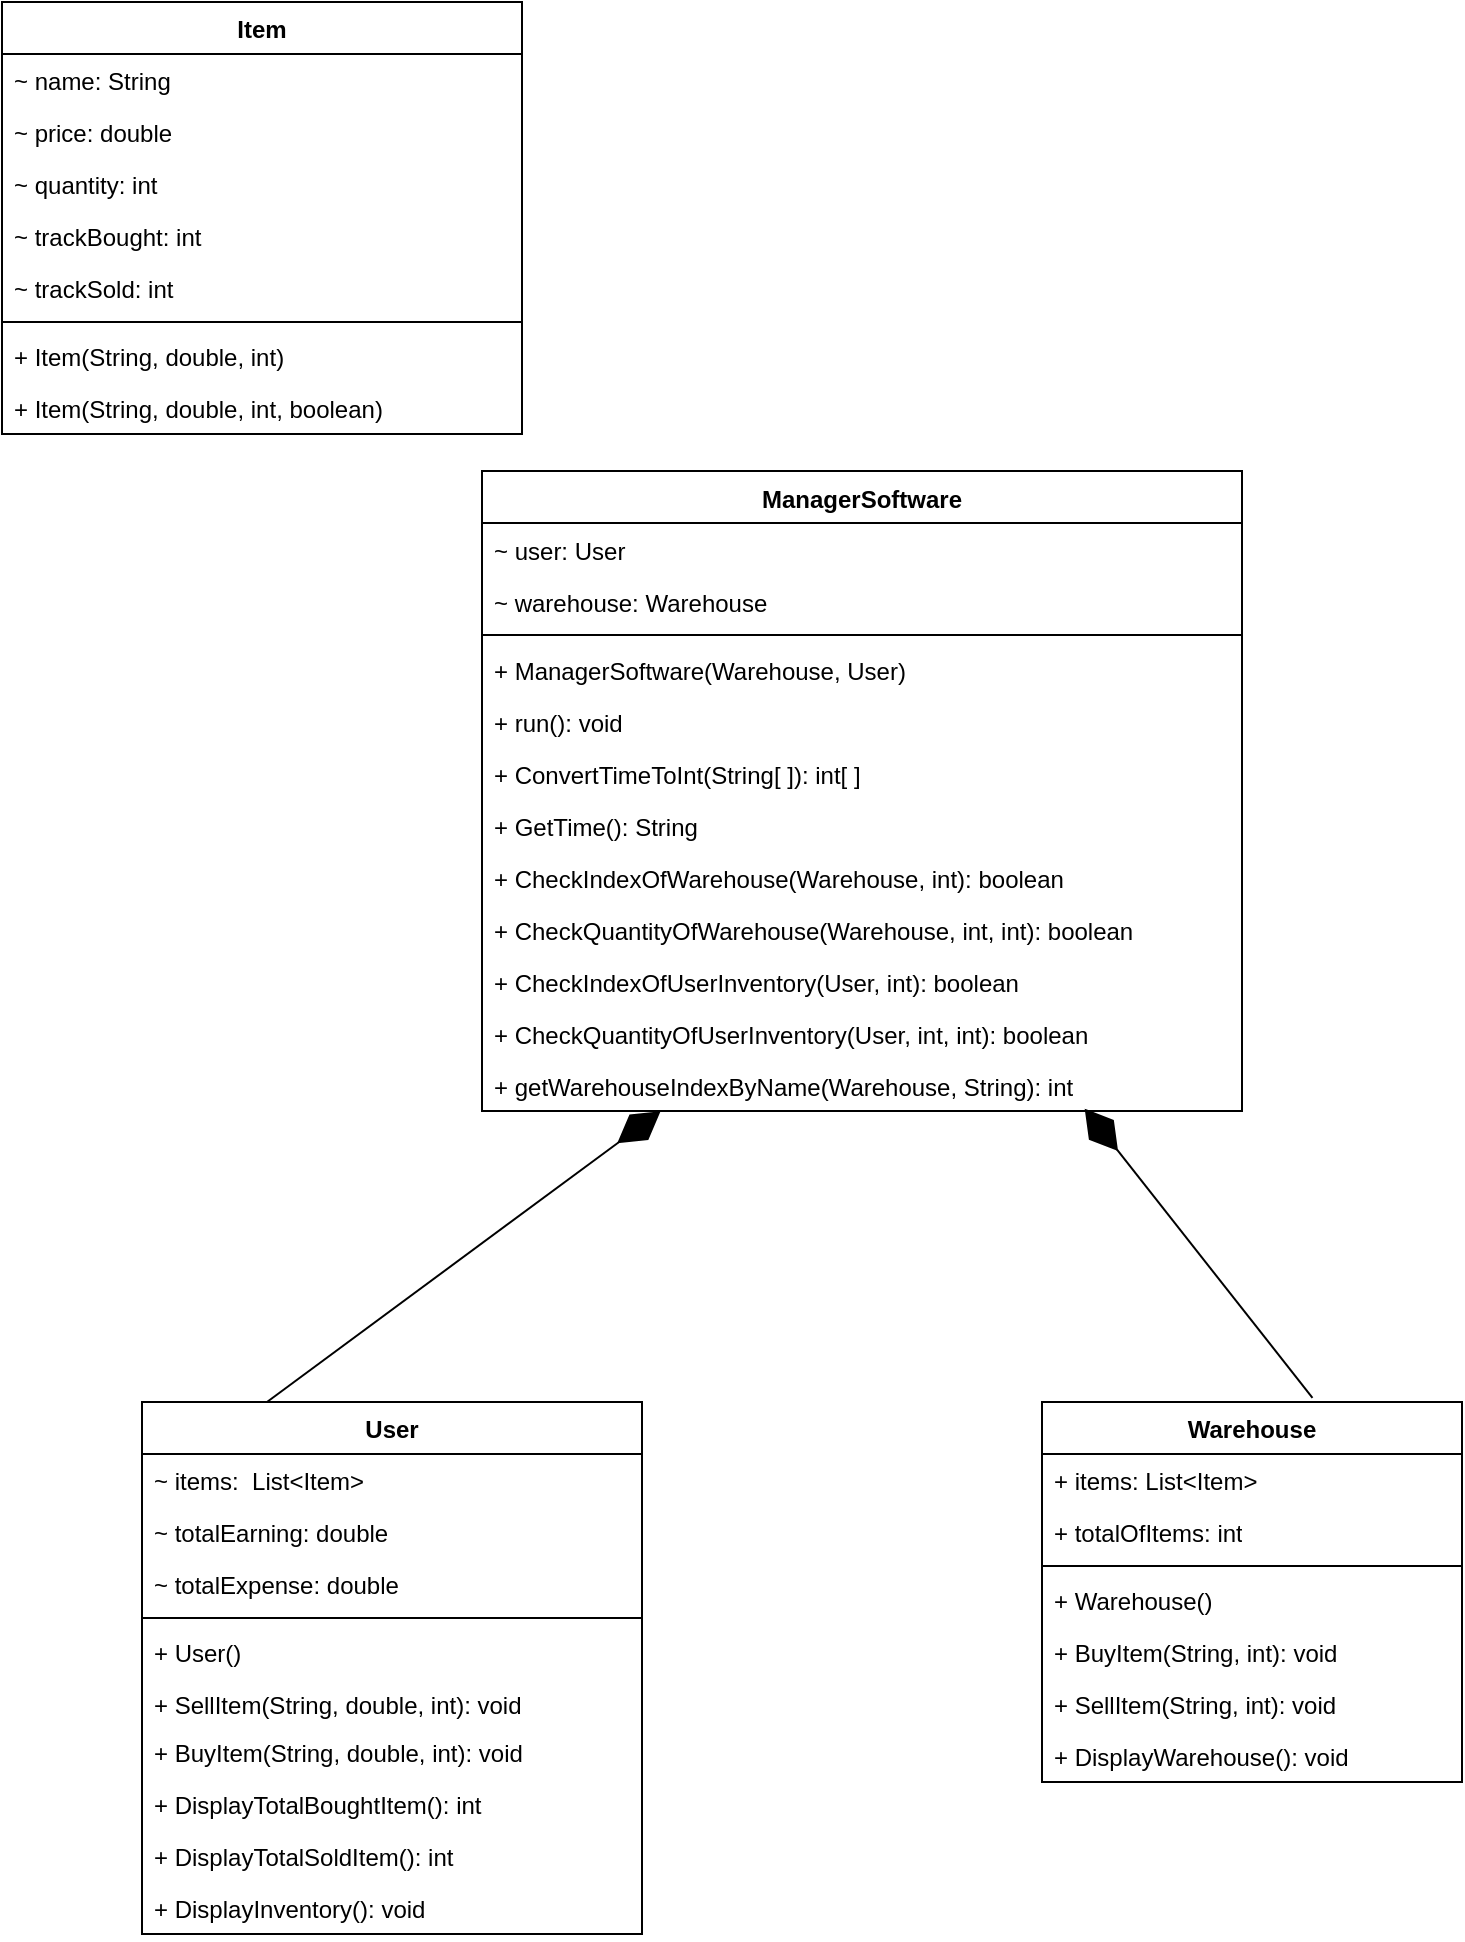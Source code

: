 <mxfile version="22.0.0" type="device">
  <diagram id="C5RBs43oDa-KdzZeNtuy" name="Page-1">
    <mxGraphModel dx="1034" dy="511" grid="1" gridSize="10" guides="1" tooltips="1" connect="1" arrows="1" fold="1" page="1" pageScale="1" pageWidth="827" pageHeight="1169" math="0" shadow="0">
      <root>
        <mxCell id="WIyWlLk6GJQsqaUBKTNV-0" />
        <mxCell id="WIyWlLk6GJQsqaUBKTNV-1" parent="WIyWlLk6GJQsqaUBKTNV-0" />
        <mxCell id="JOgbCni8MFfcK3BTkWXe-0" value="ManagerSoftware" style="swimlane;fontStyle=1;align=center;verticalAlign=top;childLayout=stackLayout;horizontal=1;startSize=26;horizontalStack=0;resizeParent=1;resizeParentMax=0;resizeLast=0;collapsible=1;marginBottom=0;whiteSpace=wrap;html=1;" vertex="1" parent="WIyWlLk6GJQsqaUBKTNV-1">
          <mxGeometry x="270" y="264.5" width="380" height="320" as="geometry" />
        </mxCell>
        <mxCell id="JOgbCni8MFfcK3BTkWXe-4" value="~ user: User" style="text;strokeColor=none;fillColor=none;align=left;verticalAlign=top;spacingLeft=4;spacingRight=4;overflow=hidden;rotatable=0;points=[[0,0.5],[1,0.5]];portConstraint=eastwest;whiteSpace=wrap;html=1;" vertex="1" parent="JOgbCni8MFfcK3BTkWXe-0">
          <mxGeometry y="26" width="380" height="26" as="geometry" />
        </mxCell>
        <mxCell id="JOgbCni8MFfcK3BTkWXe-1" value="~ warehouse: Warehouse" style="text;strokeColor=none;fillColor=none;align=left;verticalAlign=top;spacingLeft=4;spacingRight=4;overflow=hidden;rotatable=0;points=[[0,0.5],[1,0.5]];portConstraint=eastwest;whiteSpace=wrap;html=1;" vertex="1" parent="JOgbCni8MFfcK3BTkWXe-0">
          <mxGeometry y="52" width="380" height="26" as="geometry" />
        </mxCell>
        <mxCell id="JOgbCni8MFfcK3BTkWXe-2" value="" style="line;strokeWidth=1;fillColor=none;align=left;verticalAlign=middle;spacingTop=-1;spacingLeft=3;spacingRight=3;rotatable=0;labelPosition=right;points=[];portConstraint=eastwest;strokeColor=inherit;" vertex="1" parent="JOgbCni8MFfcK3BTkWXe-0">
          <mxGeometry y="78" width="380" height="8" as="geometry" />
        </mxCell>
        <mxCell id="JOgbCni8MFfcK3BTkWXe-13" value="+ ManagerSoftware(Warehouse, User)" style="text;strokeColor=none;fillColor=none;align=left;verticalAlign=top;spacingLeft=4;spacingRight=4;overflow=hidden;rotatable=0;points=[[0,0.5],[1,0.5]];portConstraint=eastwest;whiteSpace=wrap;html=1;" vertex="1" parent="JOgbCni8MFfcK3BTkWXe-0">
          <mxGeometry y="86" width="380" height="26" as="geometry" />
        </mxCell>
        <mxCell id="JOgbCni8MFfcK3BTkWXe-14" value="+ run(): void" style="text;strokeColor=none;fillColor=none;align=left;verticalAlign=top;spacingLeft=4;spacingRight=4;overflow=hidden;rotatable=0;points=[[0,0.5],[1,0.5]];portConstraint=eastwest;whiteSpace=wrap;html=1;" vertex="1" parent="JOgbCni8MFfcK3BTkWXe-0">
          <mxGeometry y="112" width="380" height="26" as="geometry" />
        </mxCell>
        <mxCell id="JOgbCni8MFfcK3BTkWXe-15" value="+ ConvertTimeToInt(String[ ]): int[ ]" style="text;strokeColor=none;fillColor=none;align=left;verticalAlign=top;spacingLeft=4;spacingRight=4;overflow=hidden;rotatable=0;points=[[0,0.5],[1,0.5]];portConstraint=eastwest;whiteSpace=wrap;html=1;" vertex="1" parent="JOgbCni8MFfcK3BTkWXe-0">
          <mxGeometry y="138" width="380" height="26" as="geometry" />
        </mxCell>
        <mxCell id="JOgbCni8MFfcK3BTkWXe-16" value="+ GetTime(): String" style="text;strokeColor=none;fillColor=none;align=left;verticalAlign=top;spacingLeft=4;spacingRight=4;overflow=hidden;rotatable=0;points=[[0,0.5],[1,0.5]];portConstraint=eastwest;whiteSpace=wrap;html=1;" vertex="1" parent="JOgbCni8MFfcK3BTkWXe-0">
          <mxGeometry y="164" width="380" height="26" as="geometry" />
        </mxCell>
        <mxCell id="JOgbCni8MFfcK3BTkWXe-17" value="+ CheckIndexOfWarehouse(Warehouse, int): boolean" style="text;strokeColor=none;fillColor=none;align=left;verticalAlign=top;spacingLeft=4;spacingRight=4;overflow=hidden;rotatable=0;points=[[0,0.5],[1,0.5]];portConstraint=eastwest;whiteSpace=wrap;html=1;" vertex="1" parent="JOgbCni8MFfcK3BTkWXe-0">
          <mxGeometry y="190" width="380" height="26" as="geometry" />
        </mxCell>
        <mxCell id="JOgbCni8MFfcK3BTkWXe-18" value="+ CheckQuantityOfWarehouse(Warehouse, int, int): boolean" style="text;strokeColor=none;fillColor=none;align=left;verticalAlign=top;spacingLeft=4;spacingRight=4;overflow=hidden;rotatable=0;points=[[0,0.5],[1,0.5]];portConstraint=eastwest;whiteSpace=wrap;html=1;" vertex="1" parent="JOgbCni8MFfcK3BTkWXe-0">
          <mxGeometry y="216" width="380" height="26" as="geometry" />
        </mxCell>
        <mxCell id="JOgbCni8MFfcK3BTkWXe-19" value="+ CheckIndexOfUserInventory(User, int): boolean" style="text;strokeColor=none;fillColor=none;align=left;verticalAlign=top;spacingLeft=4;spacingRight=4;overflow=hidden;rotatable=0;points=[[0,0.5],[1,0.5]];portConstraint=eastwest;whiteSpace=wrap;html=1;" vertex="1" parent="JOgbCni8MFfcK3BTkWXe-0">
          <mxGeometry y="242" width="380" height="26" as="geometry" />
        </mxCell>
        <mxCell id="JOgbCni8MFfcK3BTkWXe-20" value="+ CheckQuantityOfUserInventory(User, int, int): boolean" style="text;strokeColor=none;fillColor=none;align=left;verticalAlign=top;spacingLeft=4;spacingRight=4;overflow=hidden;rotatable=0;points=[[0,0.5],[1,0.5]];portConstraint=eastwest;whiteSpace=wrap;html=1;" vertex="1" parent="JOgbCni8MFfcK3BTkWXe-0">
          <mxGeometry y="268" width="380" height="26" as="geometry" />
        </mxCell>
        <mxCell id="JOgbCni8MFfcK3BTkWXe-6" value="+ getWarehouseIndexByName(Warehouse, String): int" style="text;strokeColor=none;fillColor=none;align=left;verticalAlign=top;spacingLeft=4;spacingRight=4;overflow=hidden;rotatable=0;points=[[0,0.5],[1,0.5]];portConstraint=eastwest;whiteSpace=wrap;html=1;" vertex="1" parent="JOgbCni8MFfcK3BTkWXe-0">
          <mxGeometry y="294" width="380" height="26" as="geometry" />
        </mxCell>
        <mxCell id="JOgbCni8MFfcK3BTkWXe-21" value="User" style="swimlane;fontStyle=1;align=center;verticalAlign=top;childLayout=stackLayout;horizontal=1;startSize=26;horizontalStack=0;resizeParent=1;resizeParentMax=0;resizeLast=0;collapsible=1;marginBottom=0;whiteSpace=wrap;html=1;" vertex="1" parent="WIyWlLk6GJQsqaUBKTNV-1">
          <mxGeometry x="100" y="730" width="250" height="266" as="geometry" />
        </mxCell>
        <mxCell id="JOgbCni8MFfcK3BTkWXe-22" value="~ items:&amp;nbsp; List&amp;lt;Item&amp;gt;" style="text;strokeColor=none;fillColor=none;align=left;verticalAlign=top;spacingLeft=4;spacingRight=4;overflow=hidden;rotatable=0;points=[[0,0.5],[1,0.5]];portConstraint=eastwest;whiteSpace=wrap;html=1;" vertex="1" parent="JOgbCni8MFfcK3BTkWXe-21">
          <mxGeometry y="26" width="250" height="26" as="geometry" />
        </mxCell>
        <mxCell id="JOgbCni8MFfcK3BTkWXe-25" value="~ totalEarning: double" style="text;strokeColor=none;fillColor=none;align=left;verticalAlign=top;spacingLeft=4;spacingRight=4;overflow=hidden;rotatable=0;points=[[0,0.5],[1,0.5]];portConstraint=eastwest;whiteSpace=wrap;html=1;" vertex="1" parent="JOgbCni8MFfcK3BTkWXe-21">
          <mxGeometry y="52" width="250" height="26" as="geometry" />
        </mxCell>
        <mxCell id="JOgbCni8MFfcK3BTkWXe-27" value="~ totalExpense: double" style="text;strokeColor=none;fillColor=none;align=left;verticalAlign=top;spacingLeft=4;spacingRight=4;overflow=hidden;rotatable=0;points=[[0,0.5],[1,0.5]];portConstraint=eastwest;whiteSpace=wrap;html=1;" vertex="1" parent="JOgbCni8MFfcK3BTkWXe-21">
          <mxGeometry y="78" width="250" height="26" as="geometry" />
        </mxCell>
        <mxCell id="JOgbCni8MFfcK3BTkWXe-23" value="" style="line;strokeWidth=1;fillColor=none;align=left;verticalAlign=middle;spacingTop=-1;spacingLeft=3;spacingRight=3;rotatable=0;labelPosition=right;points=[];portConstraint=eastwest;strokeColor=inherit;" vertex="1" parent="JOgbCni8MFfcK3BTkWXe-21">
          <mxGeometry y="104" width="250" height="8" as="geometry" />
        </mxCell>
        <mxCell id="JOgbCni8MFfcK3BTkWXe-24" value="+ User()" style="text;strokeColor=none;fillColor=none;align=left;verticalAlign=top;spacingLeft=4;spacingRight=4;overflow=hidden;rotatable=0;points=[[0,0.5],[1,0.5]];portConstraint=eastwest;whiteSpace=wrap;html=1;" vertex="1" parent="JOgbCni8MFfcK3BTkWXe-21">
          <mxGeometry y="112" width="250" height="26" as="geometry" />
        </mxCell>
        <mxCell id="JOgbCni8MFfcK3BTkWXe-31" value="+ SellItem(String, double, int): void" style="text;strokeColor=none;fillColor=none;align=left;verticalAlign=top;spacingLeft=4;spacingRight=4;overflow=hidden;rotatable=0;points=[[0,0.5],[1,0.5]];portConstraint=eastwest;whiteSpace=wrap;html=1;" vertex="1" parent="JOgbCni8MFfcK3BTkWXe-21">
          <mxGeometry y="138" width="250" height="24" as="geometry" />
        </mxCell>
        <mxCell id="JOgbCni8MFfcK3BTkWXe-28" value="+ BuyItem(String, double, int): void" style="text;strokeColor=none;fillColor=none;align=left;verticalAlign=top;spacingLeft=4;spacingRight=4;overflow=hidden;rotatable=0;points=[[0,0.5],[1,0.5]];portConstraint=eastwest;whiteSpace=wrap;html=1;" vertex="1" parent="JOgbCni8MFfcK3BTkWXe-21">
          <mxGeometry y="162" width="250" height="26" as="geometry" />
        </mxCell>
        <mxCell id="JOgbCni8MFfcK3BTkWXe-32" value="+ DisplayTotalBoughtItem(): int" style="text;strokeColor=none;fillColor=none;align=left;verticalAlign=top;spacingLeft=4;spacingRight=4;overflow=hidden;rotatable=0;points=[[0,0.5],[1,0.5]];portConstraint=eastwest;whiteSpace=wrap;html=1;" vertex="1" parent="JOgbCni8MFfcK3BTkWXe-21">
          <mxGeometry y="188" width="250" height="26" as="geometry" />
        </mxCell>
        <mxCell id="JOgbCni8MFfcK3BTkWXe-30" value="+ DisplayTotalSoldItem(): int" style="text;strokeColor=none;fillColor=none;align=left;verticalAlign=top;spacingLeft=4;spacingRight=4;overflow=hidden;rotatable=0;points=[[0,0.5],[1,0.5]];portConstraint=eastwest;whiteSpace=wrap;html=1;" vertex="1" parent="JOgbCni8MFfcK3BTkWXe-21">
          <mxGeometry y="214" width="250" height="26" as="geometry" />
        </mxCell>
        <mxCell id="JOgbCni8MFfcK3BTkWXe-29" value="+ DisplayInventory(): void" style="text;strokeColor=none;fillColor=none;align=left;verticalAlign=top;spacingLeft=4;spacingRight=4;overflow=hidden;rotatable=0;points=[[0,0.5],[1,0.5]];portConstraint=eastwest;whiteSpace=wrap;html=1;" vertex="1" parent="JOgbCni8MFfcK3BTkWXe-21">
          <mxGeometry y="240" width="250" height="26" as="geometry" />
        </mxCell>
        <mxCell id="JOgbCni8MFfcK3BTkWXe-33" value="Warehouse" style="swimlane;fontStyle=1;align=center;verticalAlign=top;childLayout=stackLayout;horizontal=1;startSize=26;horizontalStack=0;resizeParent=1;resizeParentMax=0;resizeLast=0;collapsible=1;marginBottom=0;whiteSpace=wrap;html=1;" vertex="1" parent="WIyWlLk6GJQsqaUBKTNV-1">
          <mxGeometry x="550" y="730" width="210" height="190" as="geometry" />
        </mxCell>
        <mxCell id="JOgbCni8MFfcK3BTkWXe-34" value="+ items: List&amp;lt;Item&amp;gt;" style="text;strokeColor=none;fillColor=none;align=left;verticalAlign=top;spacingLeft=4;spacingRight=4;overflow=hidden;rotatable=0;points=[[0,0.5],[1,0.5]];portConstraint=eastwest;whiteSpace=wrap;html=1;" vertex="1" parent="JOgbCni8MFfcK3BTkWXe-33">
          <mxGeometry y="26" width="210" height="26" as="geometry" />
        </mxCell>
        <mxCell id="JOgbCni8MFfcK3BTkWXe-38" value="+ totalOfItems: int" style="text;strokeColor=none;fillColor=none;align=left;verticalAlign=top;spacingLeft=4;spacingRight=4;overflow=hidden;rotatable=0;points=[[0,0.5],[1,0.5]];portConstraint=eastwest;whiteSpace=wrap;html=1;" vertex="1" parent="JOgbCni8MFfcK3BTkWXe-33">
          <mxGeometry y="52" width="210" height="26" as="geometry" />
        </mxCell>
        <mxCell id="JOgbCni8MFfcK3BTkWXe-35" value="" style="line;strokeWidth=1;fillColor=none;align=left;verticalAlign=middle;spacingTop=-1;spacingLeft=3;spacingRight=3;rotatable=0;labelPosition=right;points=[];portConstraint=eastwest;strokeColor=inherit;" vertex="1" parent="JOgbCni8MFfcK3BTkWXe-33">
          <mxGeometry y="78" width="210" height="8" as="geometry" />
        </mxCell>
        <mxCell id="JOgbCni8MFfcK3BTkWXe-36" value="+ Warehouse()" style="text;strokeColor=none;fillColor=none;align=left;verticalAlign=top;spacingLeft=4;spacingRight=4;overflow=hidden;rotatable=0;points=[[0,0.5],[1,0.5]];portConstraint=eastwest;whiteSpace=wrap;html=1;" vertex="1" parent="JOgbCni8MFfcK3BTkWXe-33">
          <mxGeometry y="86" width="210" height="26" as="geometry" />
        </mxCell>
        <mxCell id="JOgbCni8MFfcK3BTkWXe-39" value="+ BuyItem(String, int): void" style="text;strokeColor=none;fillColor=none;align=left;verticalAlign=top;spacingLeft=4;spacingRight=4;overflow=hidden;rotatable=0;points=[[0,0.5],[1,0.5]];portConstraint=eastwest;whiteSpace=wrap;html=1;" vertex="1" parent="JOgbCni8MFfcK3BTkWXe-33">
          <mxGeometry y="112" width="210" height="26" as="geometry" />
        </mxCell>
        <mxCell id="JOgbCni8MFfcK3BTkWXe-40" value="+ SellItem(String, int): void" style="text;strokeColor=none;fillColor=none;align=left;verticalAlign=top;spacingLeft=4;spacingRight=4;overflow=hidden;rotatable=0;points=[[0,0.5],[1,0.5]];portConstraint=eastwest;whiteSpace=wrap;html=1;" vertex="1" parent="JOgbCni8MFfcK3BTkWXe-33">
          <mxGeometry y="138" width="210" height="26" as="geometry" />
        </mxCell>
        <mxCell id="JOgbCni8MFfcK3BTkWXe-41" value="+ DisplayWarehouse(): void" style="text;strokeColor=none;fillColor=none;align=left;verticalAlign=top;spacingLeft=4;spacingRight=4;overflow=hidden;rotatable=0;points=[[0,0.5],[1,0.5]];portConstraint=eastwest;whiteSpace=wrap;html=1;" vertex="1" parent="JOgbCni8MFfcK3BTkWXe-33">
          <mxGeometry y="164" width="210" height="26" as="geometry" />
        </mxCell>
        <mxCell id="JOgbCni8MFfcK3BTkWXe-42" value="Item" style="swimlane;fontStyle=1;align=center;verticalAlign=top;childLayout=stackLayout;horizontal=1;startSize=26;horizontalStack=0;resizeParent=1;resizeParentMax=0;resizeLast=0;collapsible=1;marginBottom=0;whiteSpace=wrap;html=1;" vertex="1" parent="WIyWlLk6GJQsqaUBKTNV-1">
          <mxGeometry x="30" y="30" width="260" height="216" as="geometry" />
        </mxCell>
        <mxCell id="JOgbCni8MFfcK3BTkWXe-43" value="~ name: String" style="text;strokeColor=none;fillColor=none;align=left;verticalAlign=top;spacingLeft=4;spacingRight=4;overflow=hidden;rotatable=0;points=[[0,0.5],[1,0.5]];portConstraint=eastwest;whiteSpace=wrap;html=1;" vertex="1" parent="JOgbCni8MFfcK3BTkWXe-42">
          <mxGeometry y="26" width="260" height="26" as="geometry" />
        </mxCell>
        <mxCell id="JOgbCni8MFfcK3BTkWXe-46" value="~ price: double" style="text;strokeColor=none;fillColor=none;align=left;verticalAlign=top;spacingLeft=4;spacingRight=4;overflow=hidden;rotatable=0;points=[[0,0.5],[1,0.5]];portConstraint=eastwest;whiteSpace=wrap;html=1;" vertex="1" parent="JOgbCni8MFfcK3BTkWXe-42">
          <mxGeometry y="52" width="260" height="26" as="geometry" />
        </mxCell>
        <mxCell id="JOgbCni8MFfcK3BTkWXe-47" value="~ quantity: int" style="text;strokeColor=none;fillColor=none;align=left;verticalAlign=top;spacingLeft=4;spacingRight=4;overflow=hidden;rotatable=0;points=[[0,0.5],[1,0.5]];portConstraint=eastwest;whiteSpace=wrap;html=1;" vertex="1" parent="JOgbCni8MFfcK3BTkWXe-42">
          <mxGeometry y="78" width="260" height="26" as="geometry" />
        </mxCell>
        <mxCell id="JOgbCni8MFfcK3BTkWXe-48" value="~ trackBought: int" style="text;strokeColor=none;fillColor=none;align=left;verticalAlign=top;spacingLeft=4;spacingRight=4;overflow=hidden;rotatable=0;points=[[0,0.5],[1,0.5]];portConstraint=eastwest;whiteSpace=wrap;html=1;" vertex="1" parent="JOgbCni8MFfcK3BTkWXe-42">
          <mxGeometry y="104" width="260" height="26" as="geometry" />
        </mxCell>
        <mxCell id="JOgbCni8MFfcK3BTkWXe-49" value="~ trackSold: int" style="text;strokeColor=none;fillColor=none;align=left;verticalAlign=top;spacingLeft=4;spacingRight=4;overflow=hidden;rotatable=0;points=[[0,0.5],[1,0.5]];portConstraint=eastwest;whiteSpace=wrap;html=1;" vertex="1" parent="JOgbCni8MFfcK3BTkWXe-42">
          <mxGeometry y="130" width="260" height="26" as="geometry" />
        </mxCell>
        <mxCell id="JOgbCni8MFfcK3BTkWXe-44" value="" style="line;strokeWidth=1;fillColor=none;align=left;verticalAlign=middle;spacingTop=-1;spacingLeft=3;spacingRight=3;rotatable=0;labelPosition=right;points=[];portConstraint=eastwest;strokeColor=inherit;" vertex="1" parent="JOgbCni8MFfcK3BTkWXe-42">
          <mxGeometry y="156" width="260" height="8" as="geometry" />
        </mxCell>
        <mxCell id="JOgbCni8MFfcK3BTkWXe-45" value="+ Item(String, double, int)" style="text;strokeColor=none;fillColor=none;align=left;verticalAlign=top;spacingLeft=4;spacingRight=4;overflow=hidden;rotatable=0;points=[[0,0.5],[1,0.5]];portConstraint=eastwest;whiteSpace=wrap;html=1;" vertex="1" parent="JOgbCni8MFfcK3BTkWXe-42">
          <mxGeometry y="164" width="260" height="26" as="geometry" />
        </mxCell>
        <mxCell id="JOgbCni8MFfcK3BTkWXe-50" value="+ Item(String, double, int, boolean)" style="text;strokeColor=none;fillColor=none;align=left;verticalAlign=top;spacingLeft=4;spacingRight=4;overflow=hidden;rotatable=0;points=[[0,0.5],[1,0.5]];portConstraint=eastwest;whiteSpace=wrap;html=1;" vertex="1" parent="JOgbCni8MFfcK3BTkWXe-42">
          <mxGeometry y="190" width="260" height="26" as="geometry" />
        </mxCell>
        <mxCell id="JOgbCni8MFfcK3BTkWXe-51" value="" style="endArrow=diamondThin;endFill=1;endSize=24;html=1;rounded=0;exitX=0.25;exitY=0;exitDx=0;exitDy=0;entryX=0.235;entryY=1.006;entryDx=0;entryDy=0;entryPerimeter=0;" edge="1" parent="WIyWlLk6GJQsqaUBKTNV-1" source="JOgbCni8MFfcK3BTkWXe-21" target="JOgbCni8MFfcK3BTkWXe-6">
          <mxGeometry width="160" relative="1" as="geometry">
            <mxPoint x="160" y="720" as="sourcePoint" />
            <mxPoint x="350" y="590" as="targetPoint" />
          </mxGeometry>
        </mxCell>
        <mxCell id="JOgbCni8MFfcK3BTkWXe-52" value="" style="endArrow=diamondThin;endFill=1;endSize=24;html=1;rounded=0;exitX=0.644;exitY=-0.011;exitDx=0;exitDy=0;exitPerimeter=0;entryX=0.793;entryY=0.955;entryDx=0;entryDy=0;entryPerimeter=0;" edge="1" parent="WIyWlLk6GJQsqaUBKTNV-1" source="JOgbCni8MFfcK3BTkWXe-33" target="JOgbCni8MFfcK3BTkWXe-6">
          <mxGeometry width="160" relative="1" as="geometry">
            <mxPoint x="530" y="670" as="sourcePoint" />
            <mxPoint x="560" y="580" as="targetPoint" />
          </mxGeometry>
        </mxCell>
      </root>
    </mxGraphModel>
  </diagram>
</mxfile>
